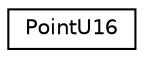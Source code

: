 digraph "Graphical Class Hierarchy"
{
 // LATEX_PDF_SIZE
  edge [fontname="Helvetica",fontsize="10",labelfontname="Helvetica",labelfontsize="10"];
  node [fontname="Helvetica",fontsize="10",shape=record];
  rankdir="LR";
  Node0 [label="PointU16",height=0.2,width=0.4,color="black", fillcolor="white", style="filled",URL="$struct_point_u16.html",tooltip=" "];
}
